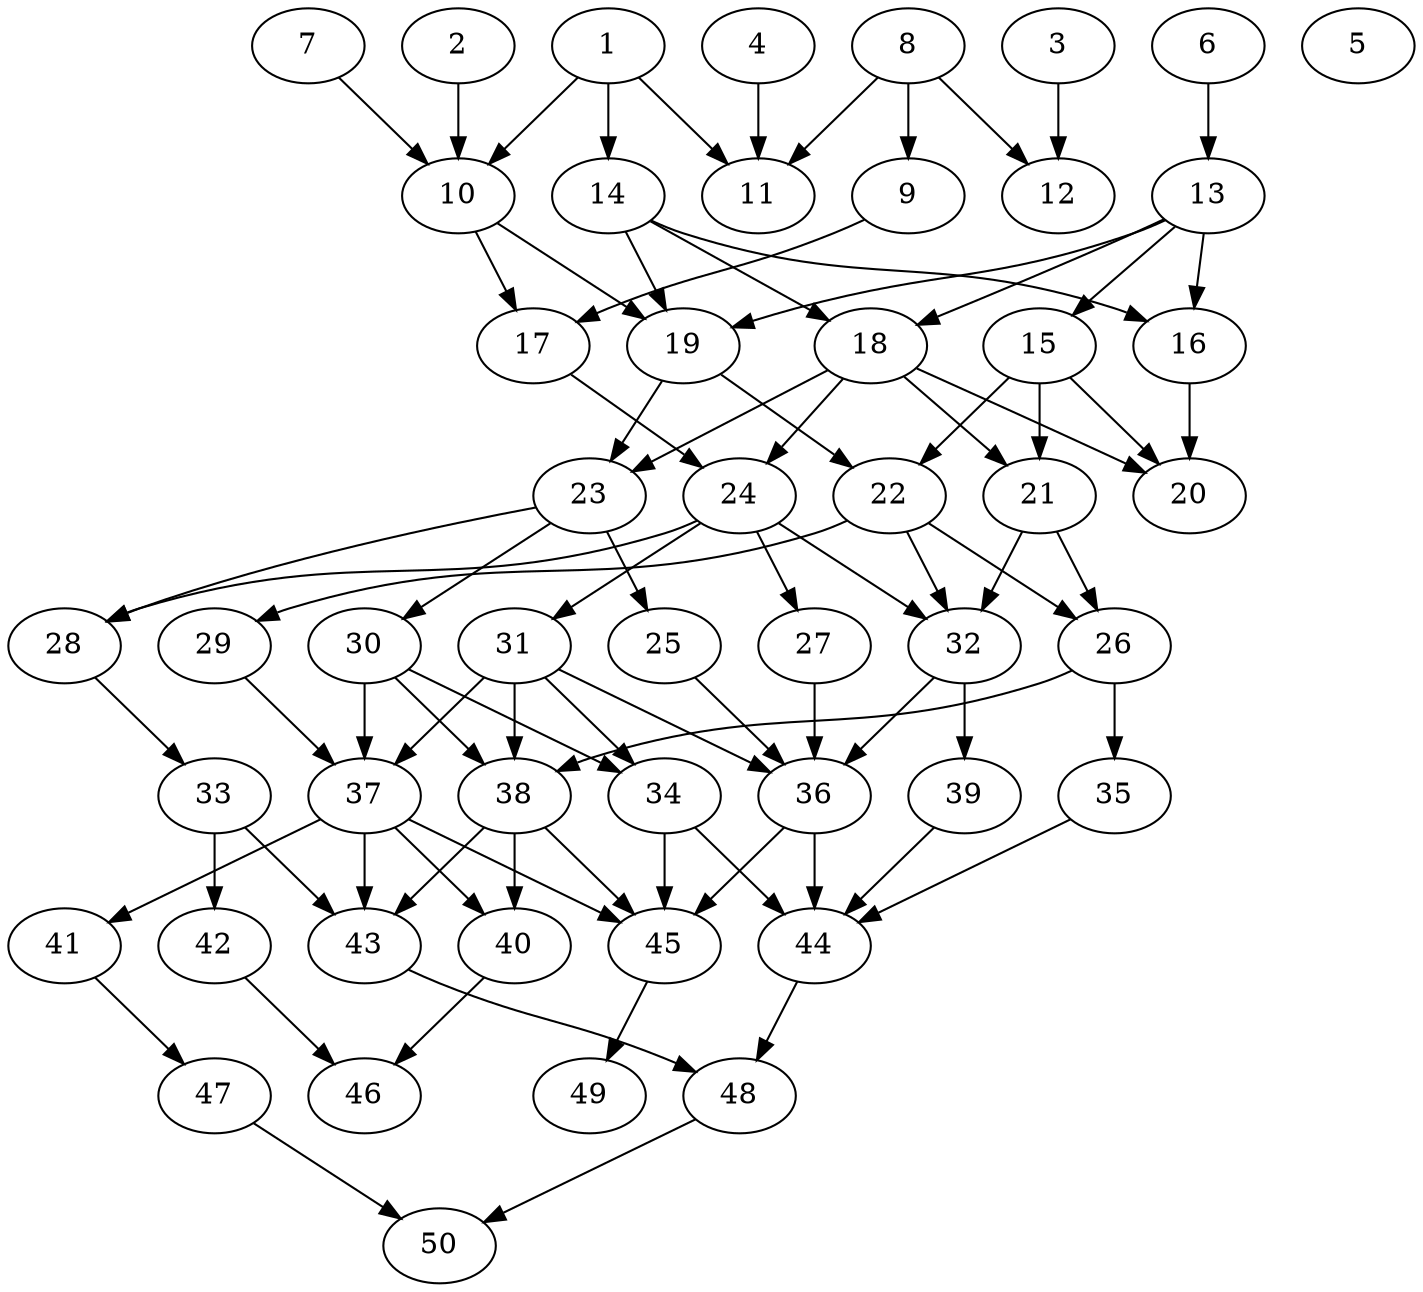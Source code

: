// DAG automatically generated by daggen at Thu Oct  3 14:07:56 2019
// ./daggen --dot -n 50 --ccr 0.5 --fat 0.5 --regular 0.7 --density 0.5 --mindata 5242880 --maxdata 52428800 
digraph G {
  1 [size="93900800", alpha="0.11", expect_size="46950400"] 
  1 -> 10 [size ="46950400"]
  1 -> 11 [size ="46950400"]
  1 -> 14 [size ="46950400"]
  2 [size="65767424", alpha="0.02", expect_size="32883712"] 
  2 -> 10 [size ="32883712"]
  3 [size="93216768", alpha="0.04", expect_size="46608384"] 
  3 -> 12 [size ="46608384"]
  4 [size="18788352", alpha="0.05", expect_size="9394176"] 
  4 -> 11 [size ="9394176"]
  5 [size="29147136", alpha="0.17", expect_size="14573568"] 
  6 [size="94666752", alpha="0.11", expect_size="47333376"] 
  6 -> 13 [size ="47333376"]
  7 [size="75612160", alpha="0.17", expect_size="37806080"] 
  7 -> 10 [size ="37806080"]
  8 [size="75376640", alpha="0.04", expect_size="37688320"] 
  8 -> 9 [size ="37688320"]
  8 -> 11 [size ="37688320"]
  8 -> 12 [size ="37688320"]
  9 [size="87504896", alpha="0.19", expect_size="43752448"] 
  9 -> 17 [size ="43752448"]
  10 [size="42475520", alpha="0.19", expect_size="21237760"] 
  10 -> 17 [size ="21237760"]
  10 -> 19 [size ="21237760"]
  11 [size="75456512", alpha="0.06", expect_size="37728256"] 
  12 [size="33218560", alpha="0.19", expect_size="16609280"] 
  13 [size="41711616", alpha="0.17", expect_size="20855808"] 
  13 -> 15 [size ="20855808"]
  13 -> 16 [size ="20855808"]
  13 -> 18 [size ="20855808"]
  13 -> 19 [size ="20855808"]
  14 [size="61554688", alpha="0.06", expect_size="30777344"] 
  14 -> 16 [size ="30777344"]
  14 -> 18 [size ="30777344"]
  14 -> 19 [size ="30777344"]
  15 [size="84013056", alpha="0.09", expect_size="42006528"] 
  15 -> 20 [size ="42006528"]
  15 -> 21 [size ="42006528"]
  15 -> 22 [size ="42006528"]
  16 [size="69701632", alpha="0.18", expect_size="34850816"] 
  16 -> 20 [size ="34850816"]
  17 [size="28129280", alpha="0.02", expect_size="14064640"] 
  17 -> 24 [size ="14064640"]
  18 [size="16168960", alpha="0.05", expect_size="8084480"] 
  18 -> 20 [size ="8084480"]
  18 -> 21 [size ="8084480"]
  18 -> 23 [size ="8084480"]
  18 -> 24 [size ="8084480"]
  19 [size="33875968", alpha="0.09", expect_size="16937984"] 
  19 -> 22 [size ="16937984"]
  19 -> 23 [size ="16937984"]
  20 [size="28239872", alpha="0.00", expect_size="14119936"] 
  21 [size="23691264", alpha="0.09", expect_size="11845632"] 
  21 -> 26 [size ="11845632"]
  21 -> 32 [size ="11845632"]
  22 [size="50311168", alpha="0.10", expect_size="25155584"] 
  22 -> 26 [size ="25155584"]
  22 -> 29 [size ="25155584"]
  22 -> 32 [size ="25155584"]
  23 [size="44851200", alpha="0.09", expect_size="22425600"] 
  23 -> 25 [size ="22425600"]
  23 -> 28 [size ="22425600"]
  23 -> 30 [size ="22425600"]
  24 [size="29386752", alpha="0.09", expect_size="14693376"] 
  24 -> 27 [size ="14693376"]
  24 -> 28 [size ="14693376"]
  24 -> 31 [size ="14693376"]
  24 -> 32 [size ="14693376"]
  25 [size="57065472", alpha="0.13", expect_size="28532736"] 
  25 -> 36 [size ="28532736"]
  26 [size="98590720", alpha="0.15", expect_size="49295360"] 
  26 -> 35 [size ="49295360"]
  26 -> 38 [size ="49295360"]
  27 [size="88485888", alpha="0.11", expect_size="44242944"] 
  27 -> 36 [size ="44242944"]
  28 [size="100093952", alpha="0.20", expect_size="50046976"] 
  28 -> 33 [size ="50046976"]
  29 [size="30216192", alpha="0.06", expect_size="15108096"] 
  29 -> 37 [size ="15108096"]
  30 [size="72359936", alpha="0.18", expect_size="36179968"] 
  30 -> 34 [size ="36179968"]
  30 -> 37 [size ="36179968"]
  30 -> 38 [size ="36179968"]
  31 [size="74092544", alpha="0.05", expect_size="37046272"] 
  31 -> 34 [size ="37046272"]
  31 -> 36 [size ="37046272"]
  31 -> 37 [size ="37046272"]
  31 -> 38 [size ="37046272"]
  32 [size="24459264", alpha="0.16", expect_size="12229632"] 
  32 -> 36 [size ="12229632"]
  32 -> 39 [size ="12229632"]
  33 [size="73115648", alpha="0.14", expect_size="36557824"] 
  33 -> 42 [size ="36557824"]
  33 -> 43 [size ="36557824"]
  34 [size="19677184", alpha="0.02", expect_size="9838592"] 
  34 -> 44 [size ="9838592"]
  34 -> 45 [size ="9838592"]
  35 [size="61190144", alpha="0.06", expect_size="30595072"] 
  35 -> 44 [size ="30595072"]
  36 [size="27576320", alpha="0.03", expect_size="13788160"] 
  36 -> 44 [size ="13788160"]
  36 -> 45 [size ="13788160"]
  37 [size="97386496", alpha="0.04", expect_size="48693248"] 
  37 -> 40 [size ="48693248"]
  37 -> 41 [size ="48693248"]
  37 -> 43 [size ="48693248"]
  37 -> 45 [size ="48693248"]
  38 [size="52633600", alpha="0.05", expect_size="26316800"] 
  38 -> 40 [size ="26316800"]
  38 -> 43 [size ="26316800"]
  38 -> 45 [size ="26316800"]
  39 [size="52580352", alpha="0.12", expect_size="26290176"] 
  39 -> 44 [size ="26290176"]
  40 [size="79874048", alpha="0.02", expect_size="39937024"] 
  40 -> 46 [size ="39937024"]
  41 [size="72136704", alpha="0.16", expect_size="36068352"] 
  41 -> 47 [size ="36068352"]
  42 [size="94339072", alpha="0.17", expect_size="47169536"] 
  42 -> 46 [size ="47169536"]
  43 [size="74840064", alpha="0.06", expect_size="37420032"] 
  43 -> 48 [size ="37420032"]
  44 [size="44871680", alpha="0.19", expect_size="22435840"] 
  44 -> 48 [size ="22435840"]
  45 [size="55498752", alpha="0.02", expect_size="27749376"] 
  45 -> 49 [size ="27749376"]
  46 [size="85882880", alpha="0.03", expect_size="42941440"] 
  47 [size="100866048", alpha="0.01", expect_size="50433024"] 
  47 -> 50 [size ="50433024"]
  48 [size="23721984", alpha="0.18", expect_size="11860992"] 
  48 -> 50 [size ="11860992"]
  49 [size="48877568", alpha="0.20", expect_size="24438784"] 
  50 [size="10981376", alpha="0.14", expect_size="5490688"] 
}
